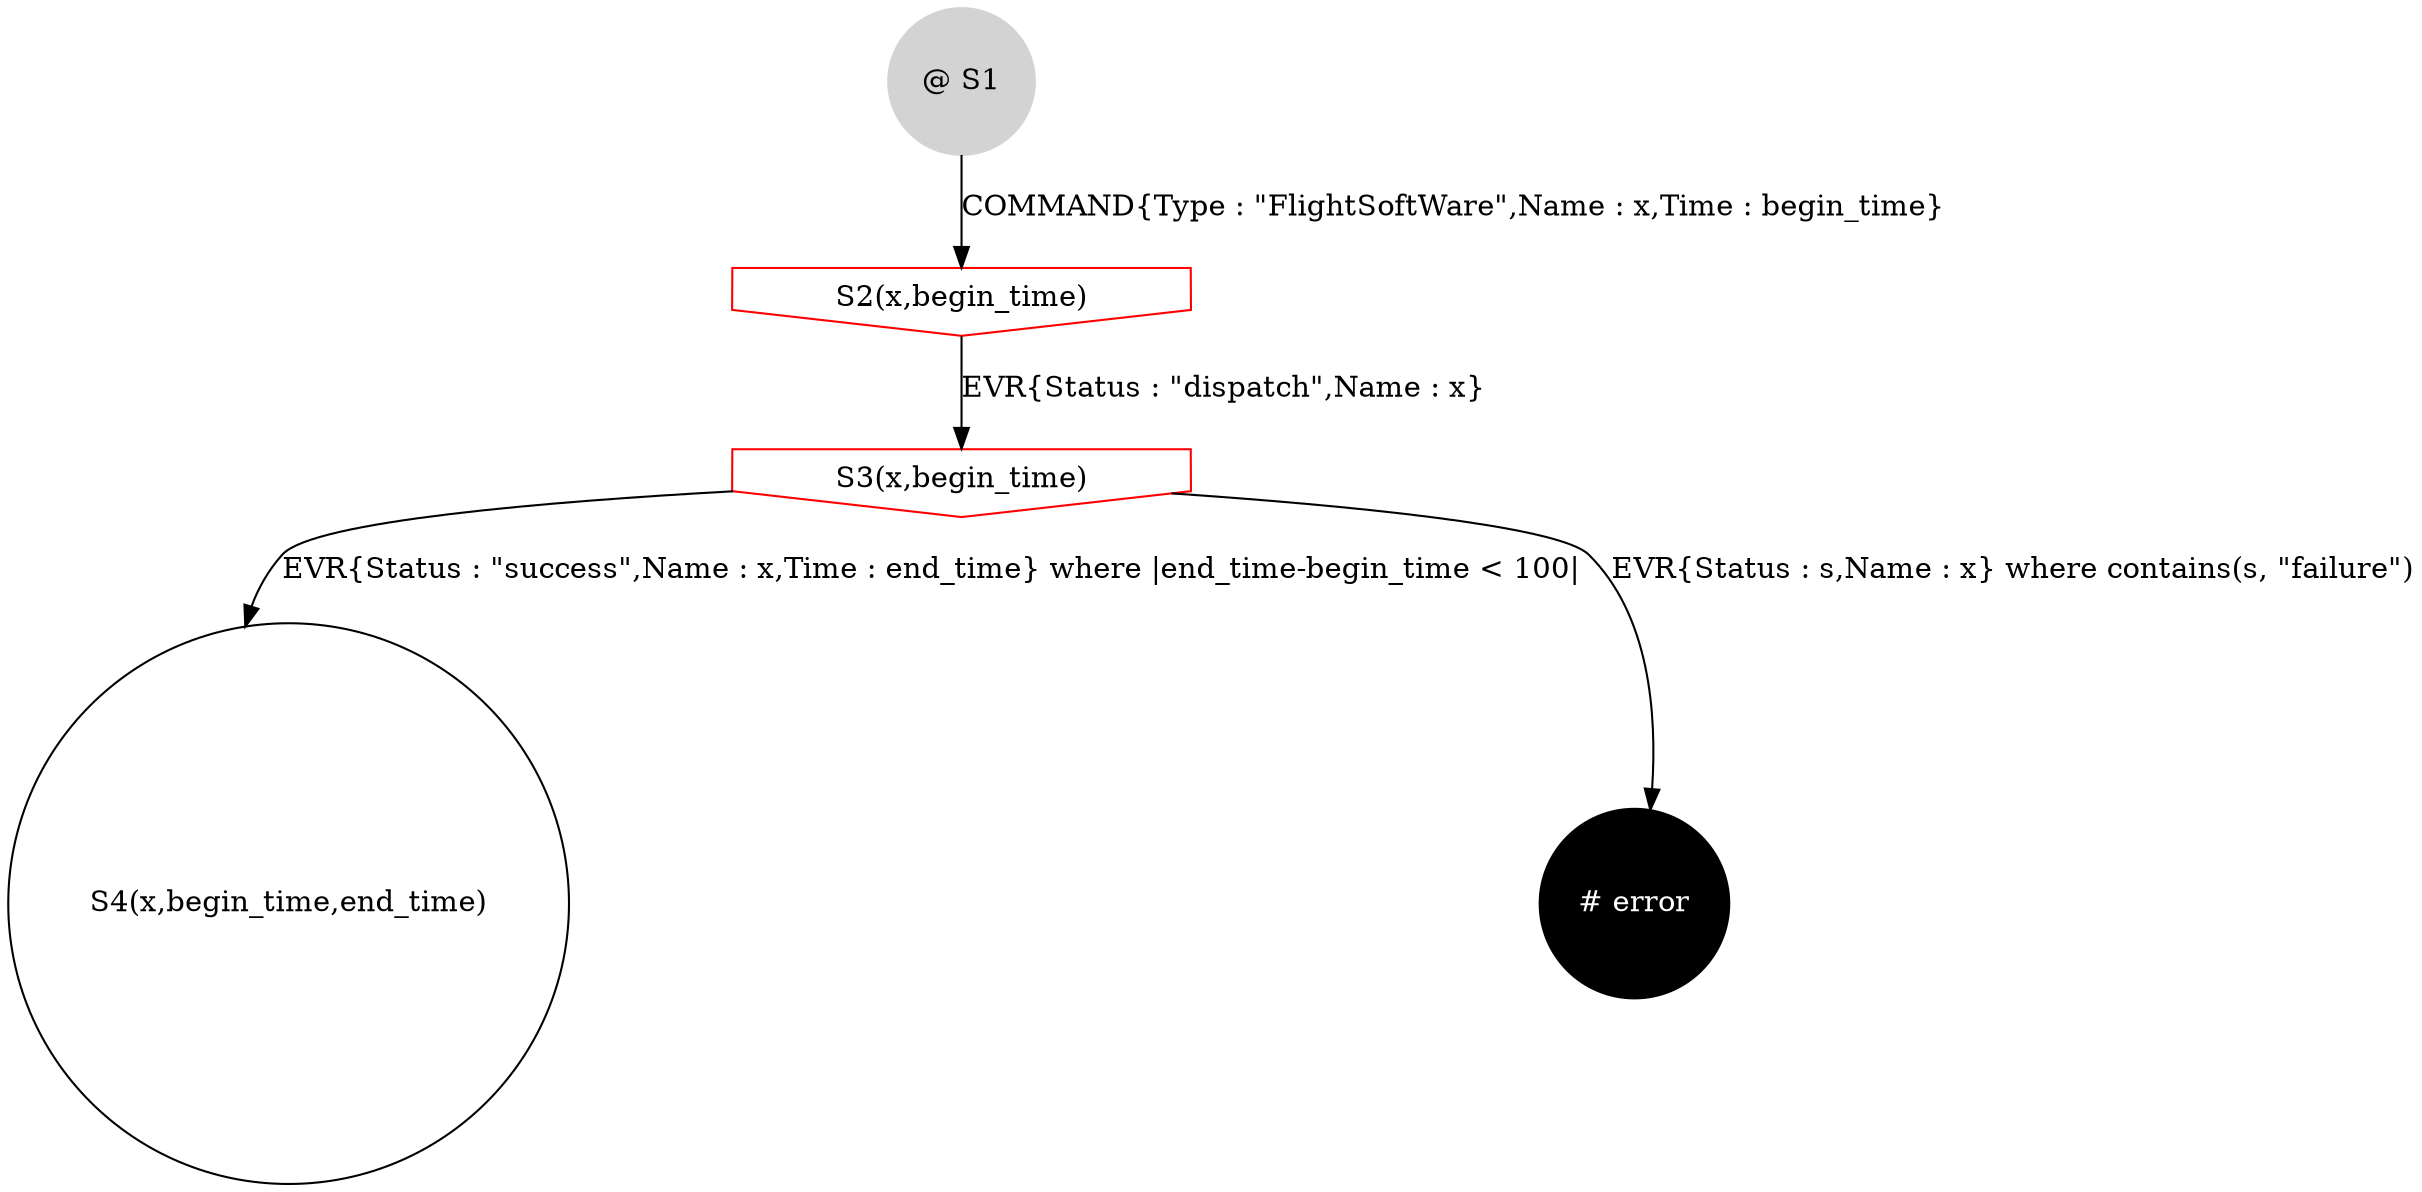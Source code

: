 digraph states {
node [shape = circle];
    node_S1[label="@ S1",style=filled,color=lightgrey];
    node_S2[label="S2(x,begin_time)",shape=invhouse,color=red];
    node_S3[label="S3(x,begin_time)",shape=invhouse,color=red];
    node_S4[label="S4(x,begin_time,end_time)"];
    node_error_1[label="# error",style=filled,color=black,fontcolor=white];
    node_S1 -> node_S2[label="COMMAND{Type : \"FlightSoftWare\",Name : x,Time : begin_time}"];
    node_S2 -> node_S3[label="EVR{Status : \"dispatch\",Name : x}"];
    node_S3 -> node_error_1[label="EVR{Status : s,Name : x} where contains(s, \"failure\")"];
    node_S3 -> node_S4[label="EVR{Status : \"success\",Name : x,Time : end_time} where |end_time-begin_time < 100|"];
}
